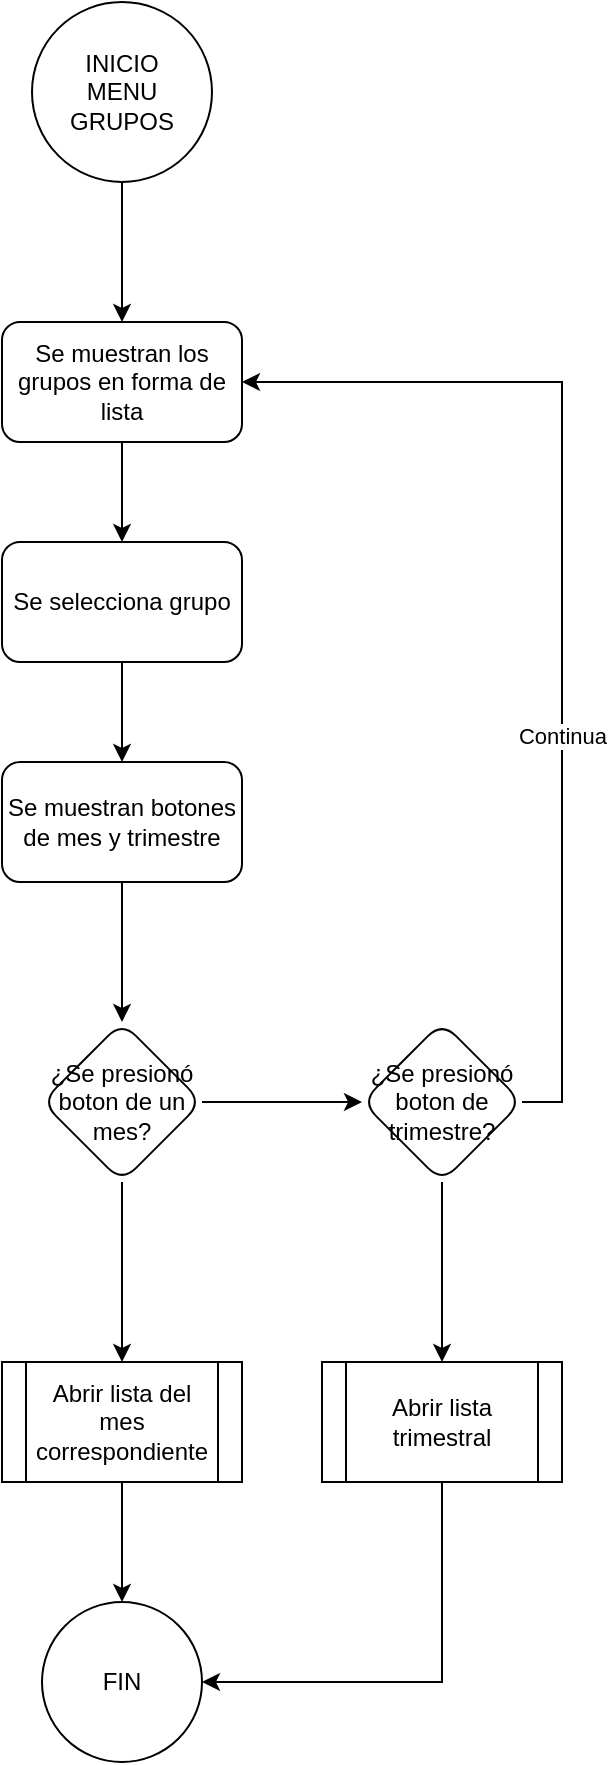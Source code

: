 <mxfile version="24.2.5" type="device">
  <diagram id="C5RBs43oDa-KdzZeNtuy" name="Page-1">
    <mxGraphModel dx="1408" dy="863" grid="1" gridSize="10" guides="1" tooltips="1" connect="1" arrows="1" fold="1" page="1" pageScale="1" pageWidth="827" pageHeight="1169" math="0" shadow="0">
      <root>
        <mxCell id="WIyWlLk6GJQsqaUBKTNV-0" />
        <mxCell id="WIyWlLk6GJQsqaUBKTNV-1" parent="WIyWlLk6GJQsqaUBKTNV-0" />
        <mxCell id="7wKmUeajYCY74pPExjIX-2" value="" style="edgeStyle=orthogonalEdgeStyle;rounded=0;orthogonalLoop=1;jettySize=auto;html=1;" edge="1" parent="WIyWlLk6GJQsqaUBKTNV-1" source="7wKmUeajYCY74pPExjIX-0" target="7wKmUeajYCY74pPExjIX-1">
          <mxGeometry relative="1" as="geometry" />
        </mxCell>
        <mxCell id="7wKmUeajYCY74pPExjIX-0" value="INICIO&lt;br&gt;MENU GRUPOS" style="ellipse;whiteSpace=wrap;html=1;aspect=fixed;" vertex="1" parent="WIyWlLk6GJQsqaUBKTNV-1">
          <mxGeometry x="240" y="30" width="90" height="90" as="geometry" />
        </mxCell>
        <mxCell id="7wKmUeajYCY74pPExjIX-4" value="" style="edgeStyle=orthogonalEdgeStyle;rounded=0;orthogonalLoop=1;jettySize=auto;html=1;" edge="1" parent="WIyWlLk6GJQsqaUBKTNV-1" source="7wKmUeajYCY74pPExjIX-1" target="7wKmUeajYCY74pPExjIX-3">
          <mxGeometry relative="1" as="geometry" />
        </mxCell>
        <mxCell id="7wKmUeajYCY74pPExjIX-1" value="Se muestran los grupos en forma de lista" style="rounded=1;whiteSpace=wrap;html=1;" vertex="1" parent="WIyWlLk6GJQsqaUBKTNV-1">
          <mxGeometry x="225" y="190" width="120" height="60" as="geometry" />
        </mxCell>
        <mxCell id="7wKmUeajYCY74pPExjIX-6" value="" style="edgeStyle=orthogonalEdgeStyle;rounded=0;orthogonalLoop=1;jettySize=auto;html=1;" edge="1" parent="WIyWlLk6GJQsqaUBKTNV-1" source="7wKmUeajYCY74pPExjIX-3" target="7wKmUeajYCY74pPExjIX-5">
          <mxGeometry relative="1" as="geometry" />
        </mxCell>
        <mxCell id="7wKmUeajYCY74pPExjIX-3" value="Se selecciona grupo" style="rounded=1;whiteSpace=wrap;html=1;" vertex="1" parent="WIyWlLk6GJQsqaUBKTNV-1">
          <mxGeometry x="225" y="300" width="120" height="60" as="geometry" />
        </mxCell>
        <mxCell id="7wKmUeajYCY74pPExjIX-8" value="" style="edgeStyle=orthogonalEdgeStyle;rounded=0;orthogonalLoop=1;jettySize=auto;html=1;" edge="1" parent="WIyWlLk6GJQsqaUBKTNV-1" source="7wKmUeajYCY74pPExjIX-5" target="7wKmUeajYCY74pPExjIX-7">
          <mxGeometry relative="1" as="geometry" />
        </mxCell>
        <mxCell id="7wKmUeajYCY74pPExjIX-5" value="Se muestran botones de mes y trimestre" style="rounded=1;whiteSpace=wrap;html=1;" vertex="1" parent="WIyWlLk6GJQsqaUBKTNV-1">
          <mxGeometry x="225" y="410" width="120" height="60" as="geometry" />
        </mxCell>
        <mxCell id="7wKmUeajYCY74pPExjIX-12" value="" style="edgeStyle=orthogonalEdgeStyle;rounded=0;orthogonalLoop=1;jettySize=auto;html=1;" edge="1" parent="WIyWlLk6GJQsqaUBKTNV-1" source="7wKmUeajYCY74pPExjIX-7" target="7wKmUeajYCY74pPExjIX-11">
          <mxGeometry relative="1" as="geometry" />
        </mxCell>
        <mxCell id="7wKmUeajYCY74pPExjIX-14" value="" style="edgeStyle=orthogonalEdgeStyle;rounded=0;orthogonalLoop=1;jettySize=auto;html=1;" edge="1" parent="WIyWlLk6GJQsqaUBKTNV-1" source="7wKmUeajYCY74pPExjIX-7" target="7wKmUeajYCY74pPExjIX-13">
          <mxGeometry relative="1" as="geometry" />
        </mxCell>
        <mxCell id="7wKmUeajYCY74pPExjIX-7" value="¿Se presionó boton de un mes?" style="rhombus;whiteSpace=wrap;html=1;rounded=1;" vertex="1" parent="WIyWlLk6GJQsqaUBKTNV-1">
          <mxGeometry x="245" y="540" width="80" height="80" as="geometry" />
        </mxCell>
        <mxCell id="7wKmUeajYCY74pPExjIX-16" value="" style="edgeStyle=orthogonalEdgeStyle;rounded=0;orthogonalLoop=1;jettySize=auto;html=1;" edge="1" parent="WIyWlLk6GJQsqaUBKTNV-1" source="7wKmUeajYCY74pPExjIX-11">
          <mxGeometry relative="1" as="geometry">
            <mxPoint x="445" y="710" as="targetPoint" />
          </mxGeometry>
        </mxCell>
        <mxCell id="7wKmUeajYCY74pPExjIX-20" style="edgeStyle=orthogonalEdgeStyle;rounded=0;orthogonalLoop=1;jettySize=auto;html=1;exitX=1;exitY=0.5;exitDx=0;exitDy=0;entryX=1;entryY=0.5;entryDx=0;entryDy=0;" edge="1" parent="WIyWlLk6GJQsqaUBKTNV-1" source="7wKmUeajYCY74pPExjIX-11" target="7wKmUeajYCY74pPExjIX-1">
          <mxGeometry relative="1" as="geometry" />
        </mxCell>
        <mxCell id="7wKmUeajYCY74pPExjIX-21" value="Continua" style="edgeLabel;html=1;align=center;verticalAlign=middle;resizable=0;points=[];" vertex="1" connectable="0" parent="7wKmUeajYCY74pPExjIX-20">
          <mxGeometry x="-0.246" relative="1" as="geometry">
            <mxPoint as="offset" />
          </mxGeometry>
        </mxCell>
        <mxCell id="7wKmUeajYCY74pPExjIX-11" value="¿Se presionó boton de trimestre?" style="rhombus;whiteSpace=wrap;html=1;rounded=1;" vertex="1" parent="WIyWlLk6GJQsqaUBKTNV-1">
          <mxGeometry x="405" y="540" width="80" height="80" as="geometry" />
        </mxCell>
        <mxCell id="7wKmUeajYCY74pPExjIX-23" value="" style="edgeStyle=orthogonalEdgeStyle;rounded=0;orthogonalLoop=1;jettySize=auto;html=1;" edge="1" parent="WIyWlLk6GJQsqaUBKTNV-1" source="7wKmUeajYCY74pPExjIX-13" target="7wKmUeajYCY74pPExjIX-22">
          <mxGeometry relative="1" as="geometry" />
        </mxCell>
        <mxCell id="7wKmUeajYCY74pPExjIX-13" value="Abrir lista del mes correspondiente" style="shape=process;whiteSpace=wrap;html=1;backgroundOutline=1;" vertex="1" parent="WIyWlLk6GJQsqaUBKTNV-1">
          <mxGeometry x="225" y="710" width="120" height="60" as="geometry" />
        </mxCell>
        <mxCell id="7wKmUeajYCY74pPExjIX-24" style="edgeStyle=orthogonalEdgeStyle;rounded=0;orthogonalLoop=1;jettySize=auto;html=1;exitX=0.5;exitY=1;exitDx=0;exitDy=0;entryX=1;entryY=0.5;entryDx=0;entryDy=0;" edge="1" parent="WIyWlLk6GJQsqaUBKTNV-1" source="7wKmUeajYCY74pPExjIX-17" target="7wKmUeajYCY74pPExjIX-22">
          <mxGeometry relative="1" as="geometry" />
        </mxCell>
        <mxCell id="7wKmUeajYCY74pPExjIX-17" value="Abrir lista trimestral" style="shape=process;whiteSpace=wrap;html=1;backgroundOutline=1;" vertex="1" parent="WIyWlLk6GJQsqaUBKTNV-1">
          <mxGeometry x="385" y="710" width="120" height="60" as="geometry" />
        </mxCell>
        <mxCell id="7wKmUeajYCY74pPExjIX-22" value="FIN" style="ellipse;whiteSpace=wrap;html=1;aspect=fixed;" vertex="1" parent="WIyWlLk6GJQsqaUBKTNV-1">
          <mxGeometry x="245" y="830" width="80" height="80" as="geometry" />
        </mxCell>
      </root>
    </mxGraphModel>
  </diagram>
</mxfile>
